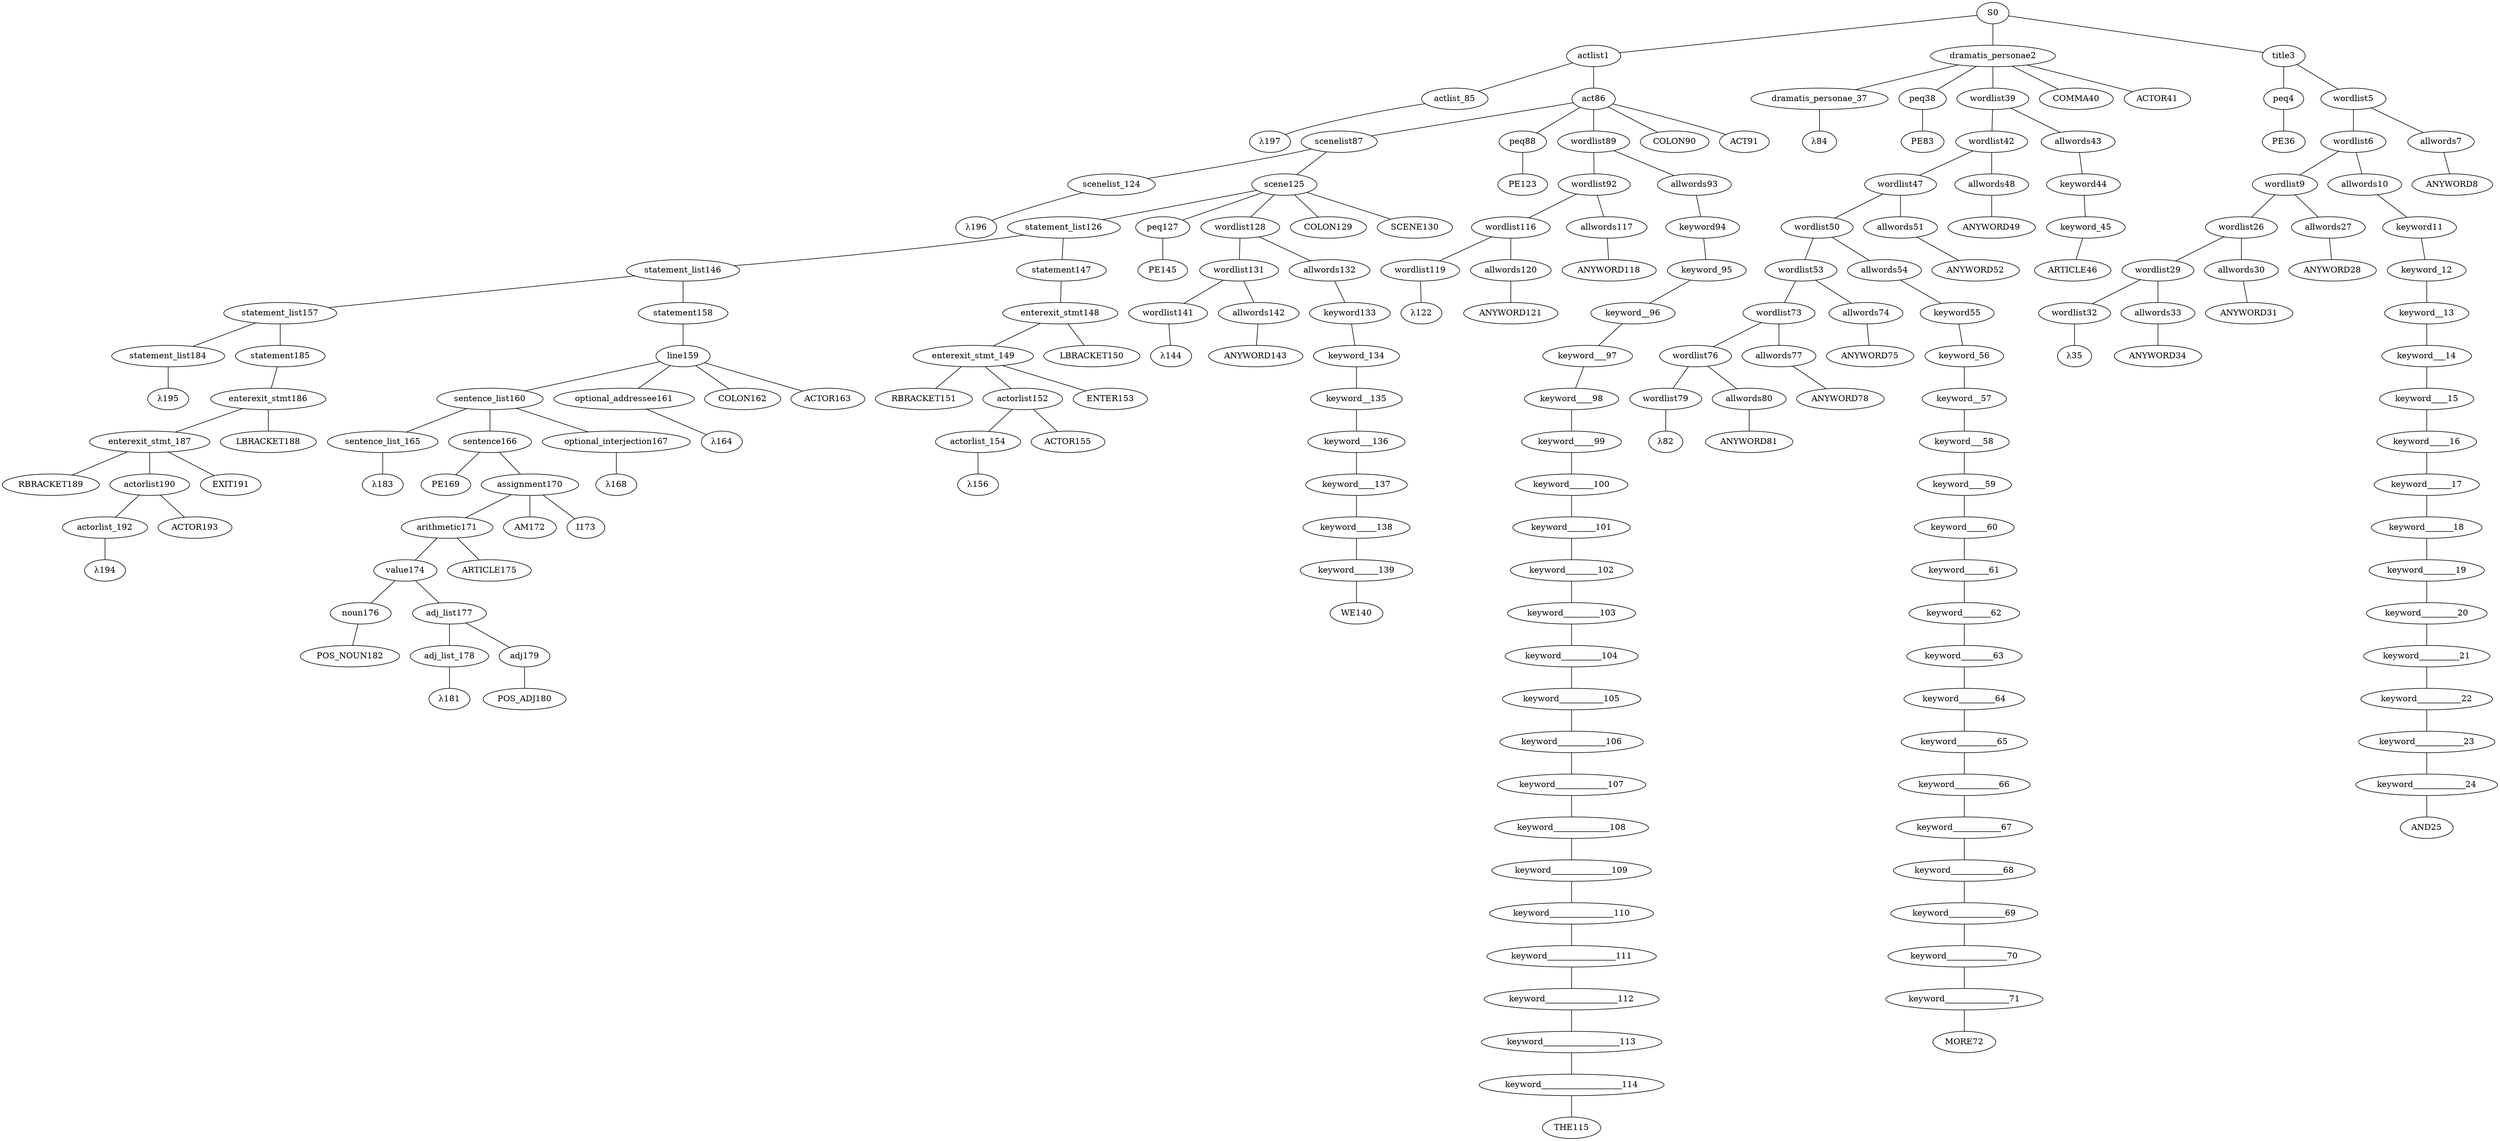 strict graph {
	S0 -- actlist1
	S0 -- dramatis_personae2
	S0 -- title3

	title3 -- peq4
	title3 -- wordlist5

	wordlist5 -- wordlist6
	wordlist5 -- allwords7

	allwords7 -- ANYWORD8


	wordlist6 -- wordlist9
	wordlist6 -- allwords10

	allwords10 -- keyword11

	keyword11 -- keyword_12

	keyword_12 -- keyword__13

	keyword__13 -- keyword___14

	keyword___14 -- keyword____15

	keyword____15 -- keyword_____16

	keyword_____16 -- keyword______17

	keyword______17 -- keyword_______18

	keyword_______18 -- keyword________19

	keyword________19 -- keyword_________20

	keyword_________20 -- keyword__________21

	keyword__________21 -- keyword___________22

	keyword___________22 -- keyword____________23

	keyword____________23 -- keyword_____________24

	keyword_____________24 -- AND25


	wordlist9 -- wordlist26
	wordlist9 -- allwords27

	allwords27 -- ANYWORD28


	wordlist26 -- wordlist29
	wordlist26 -- allwords30

	allwords30 -- ANYWORD31


	wordlist29 -- wordlist32
	wordlist29 -- allwords33

	allwords33 -- ANYWORD34


	wordlist32 -- λ35

	peq4 -- PE36


	dramatis_personae2 -- dramatis_personae_37
	dramatis_personae2 -- peq38
	dramatis_personae2 -- wordlist39
	dramatis_personae2 -- COMMA40
	dramatis_personae2 -- ACTOR41



	wordlist39 -- wordlist42
	wordlist39 -- allwords43

	allwords43 -- keyword44

	keyword44 -- keyword_45

	keyword_45 -- ARTICLE46


	wordlist42 -- wordlist47
	wordlist42 -- allwords48

	allwords48 -- ANYWORD49


	wordlist47 -- wordlist50
	wordlist47 -- allwords51

	allwords51 -- ANYWORD52


	wordlist50 -- wordlist53
	wordlist50 -- allwords54

	allwords54 -- keyword55

	keyword55 -- keyword_56

	keyword_56 -- keyword__57

	keyword__57 -- keyword___58

	keyword___58 -- keyword____59

	keyword____59 -- keyword_____60

	keyword_____60 -- keyword______61

	keyword______61 -- keyword_______62

	keyword_______62 -- keyword________63

	keyword________63 -- keyword_________64

	keyword_________64 -- keyword__________65

	keyword__________65 -- keyword___________66

	keyword___________66 -- keyword____________67

	keyword____________67 -- keyword_____________68

	keyword_____________68 -- keyword______________69

	keyword______________69 -- keyword_______________70

	keyword_______________70 -- keyword________________71

	keyword________________71 -- MORE72


	wordlist53 -- wordlist73
	wordlist53 -- allwords74

	allwords74 -- ANYWORD75


	wordlist73 -- wordlist76
	wordlist73 -- allwords77

	allwords77 -- ANYWORD78


	wordlist76 -- wordlist79
	wordlist76 -- allwords80

	allwords80 -- ANYWORD81


	wordlist79 -- λ82

	peq38 -- PE83


	dramatis_personae_37 -- λ84

	actlist1 -- actlist_85
	actlist1 -- act86

	act86 -- scenelist87
	act86 -- peq88
	act86 -- wordlist89
	act86 -- COLON90
	act86 -- ACT91



	wordlist89 -- wordlist92
	wordlist89 -- allwords93

	allwords93 -- keyword94

	keyword94 -- keyword_95

	keyword_95 -- keyword__96

	keyword__96 -- keyword___97

	keyword___97 -- keyword____98

	keyword____98 -- keyword_____99

	keyword_____99 -- keyword______100

	keyword______100 -- keyword_______101

	keyword_______101 -- keyword________102

	keyword________102 -- keyword_________103

	keyword_________103 -- keyword__________104

	keyword__________104 -- keyword___________105

	keyword___________105 -- keyword____________106

	keyword____________106 -- keyword_____________107

	keyword_____________107 -- keyword______________108

	keyword______________108 -- keyword_______________109

	keyword_______________109 -- keyword________________110

	keyword________________110 -- keyword_________________111

	keyword_________________111 -- keyword__________________112

	keyword__________________112 -- keyword___________________113

	keyword___________________113 -- keyword____________________114

	keyword____________________114 -- THE115


	wordlist92 -- wordlist116
	wordlist92 -- allwords117

	allwords117 -- ANYWORD118


	wordlist116 -- wordlist119
	wordlist116 -- allwords120

	allwords120 -- ANYWORD121


	wordlist119 -- λ122

	peq88 -- PE123


	scenelist87 -- scenelist_124
	scenelist87 -- scene125

	scene125 -- statement_list126
	scene125 -- peq127
	scene125 -- wordlist128
	scene125 -- COLON129
	scene125 -- SCENE130



	wordlist128 -- wordlist131
	wordlist128 -- allwords132

	allwords132 -- keyword133

	keyword133 -- keyword_134

	keyword_134 -- keyword__135

	keyword__135 -- keyword___136

	keyword___136 -- keyword____137

	keyword____137 -- keyword_____138

	keyword_____138 -- keyword______139

	keyword______139 -- WE140


	wordlist131 -- wordlist141
	wordlist131 -- allwords142

	allwords142 -- ANYWORD143


	wordlist141 -- λ144

	peq127 -- PE145


	statement_list126 -- statement_list146
	statement_list126 -- statement147

	statement147 -- enterexit_stmt148

	enterexit_stmt148 -- enterexit_stmt_149
	enterexit_stmt148 -- LBRACKET150


	enterexit_stmt_149 -- RBRACKET151
	enterexit_stmt_149 -- actorlist152
	enterexit_stmt_149 -- ENTER153


	actorlist152 -- actorlist_154
	actorlist152 -- ACTOR155


	actorlist_154 -- λ156


	statement_list146 -- statement_list157
	statement_list146 -- statement158

	statement158 -- line159

	line159 -- sentence_list160
	line159 -- optional_addressee161
	line159 -- COLON162
	line159 -- ACTOR163



	optional_addressee161 -- λ164

	sentence_list160 -- sentence_list_165
	sentence_list160 -- sentence166
	sentence_list160 -- optional_interjection167

	optional_interjection167 -- λ168

	sentence166 -- PE169
	sentence166 -- assignment170

	assignment170 -- arithmetic171
	assignment170 -- AM172
	assignment170 -- I173



	arithmetic171 -- value174
	arithmetic171 -- ARTICLE175


	value174 -- noun176
	value174 -- adj_list177

	adj_list177 -- adj_list_178
	adj_list177 -- adj179

	adj179 -- POS_ADJ180


	adj_list_178 -- λ181

	noun176 -- POS_NOUN182



	sentence_list_165 -- λ183

	statement_list157 -- statement_list184
	statement_list157 -- statement185

	statement185 -- enterexit_stmt186

	enterexit_stmt186 -- enterexit_stmt_187
	enterexit_stmt186 -- LBRACKET188


	enterexit_stmt_187 -- RBRACKET189
	enterexit_stmt_187 -- actorlist190
	enterexit_stmt_187 -- EXIT191


	actorlist190 -- actorlist_192
	actorlist190 -- ACTOR193


	actorlist_192 -- λ194


	statement_list184 -- λ195

	scenelist_124 -- λ196

	actlist_85 -- λ197


}